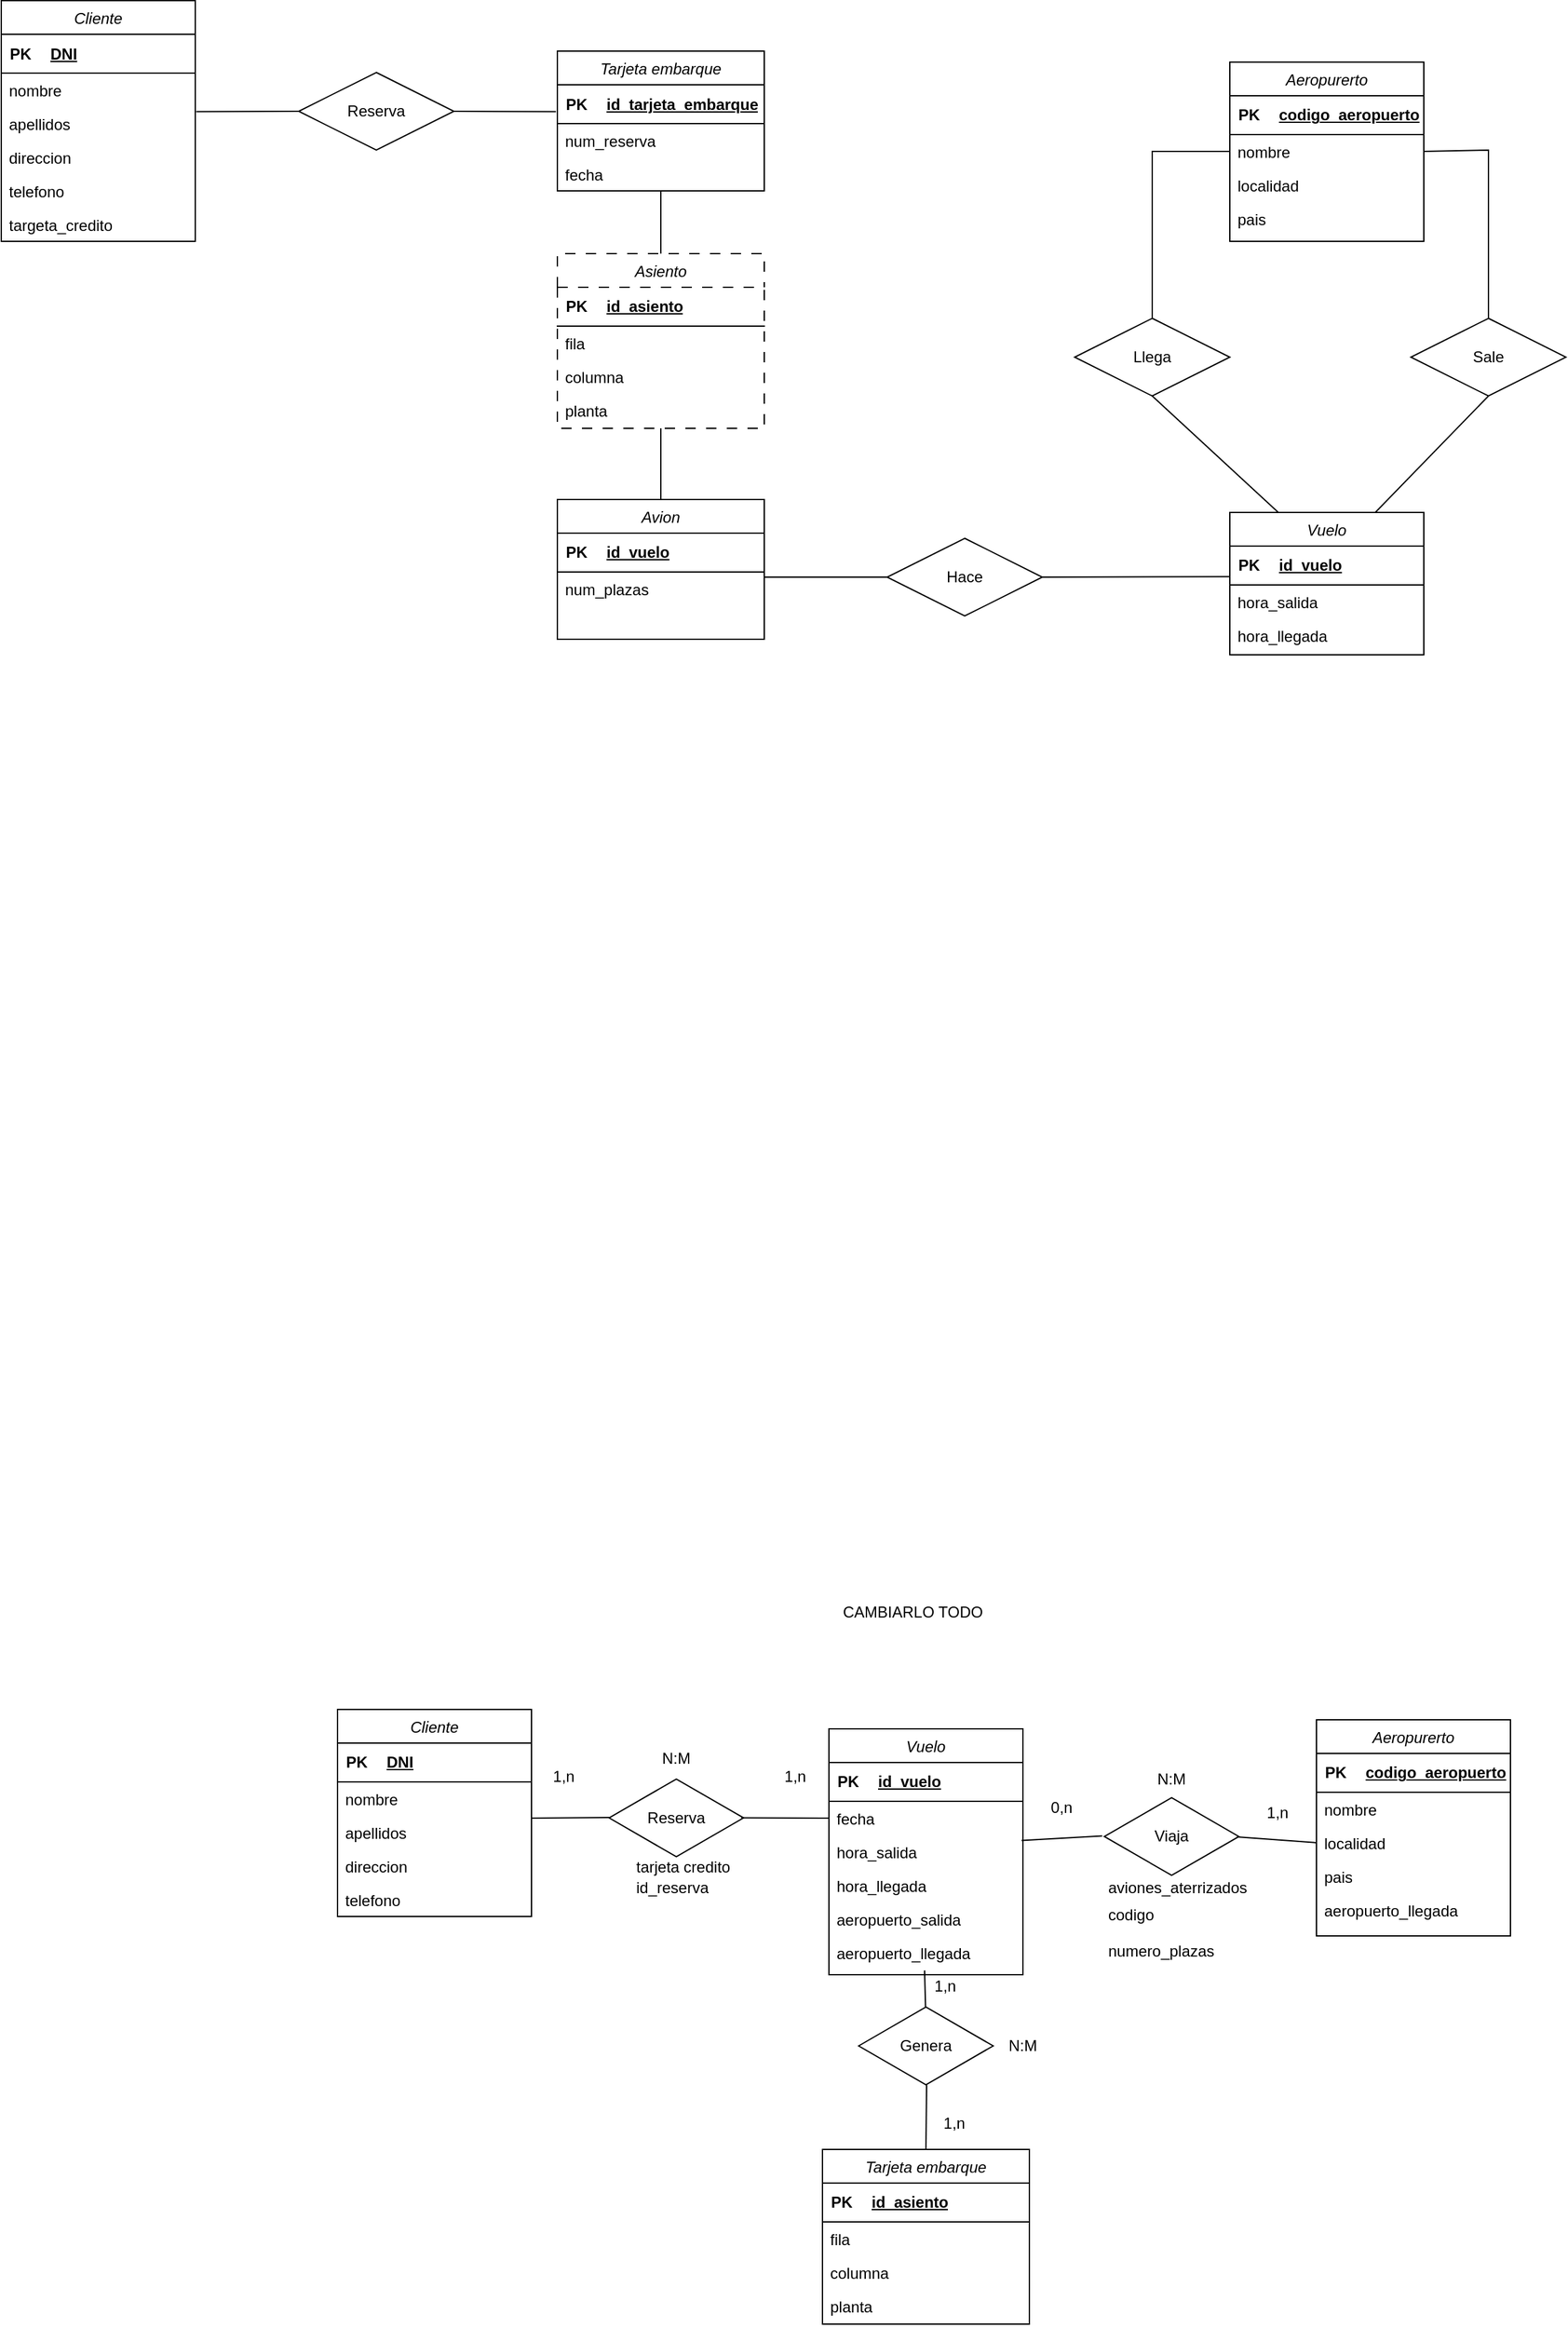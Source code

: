 <mxfile version="22.0.4" type="github">
  <diagram id="C5RBs43oDa-KdzZeNtuy" name="Page-1">
    <mxGraphModel dx="2486" dy="3258" grid="1" gridSize="10" guides="1" tooltips="1" connect="1" arrows="1" fold="1" page="1" pageScale="1" pageWidth="827" pageHeight="1169" math="0" shadow="0">
      <root>
        <mxCell id="WIyWlLk6GJQsqaUBKTNV-0" />
        <mxCell id="WIyWlLk6GJQsqaUBKTNV-1" parent="WIyWlLk6GJQsqaUBKTNV-0" />
        <mxCell id="zkfFHV4jXpPFQw0GAbJ--0" value="Vuelo" style="swimlane;fontStyle=2;align=center;verticalAlign=top;childLayout=stackLayout;horizontal=1;startSize=26;horizontalStack=0;resizeParent=1;resizeLast=0;collapsible=1;marginBottom=0;rounded=0;shadow=0;strokeWidth=1;" parent="WIyWlLk6GJQsqaUBKTNV-1" vertex="1">
          <mxGeometry x="450" y="130" width="150" height="190" as="geometry">
            <mxRectangle x="230" y="140" width="160" height="26" as="alternateBounds" />
          </mxGeometry>
        </mxCell>
        <mxCell id="YsVu7HpBOP6hkLR7kdbf-8" value="" style="shape=table;startSize=0;container=1;collapsible=1;childLayout=tableLayout;fixedRows=1;rowLines=0;fontStyle=0;align=center;resizeLast=1;strokeColor=none;fillColor=none;collapsible=0;" parent="zkfFHV4jXpPFQw0GAbJ--0" vertex="1">
          <mxGeometry y="26" width="150" height="30" as="geometry" />
        </mxCell>
        <mxCell id="YsVu7HpBOP6hkLR7kdbf-9" value="" style="shape=tableRow;horizontal=0;startSize=0;swimlaneHead=0;swimlaneBody=0;fillColor=none;collapsible=0;dropTarget=0;points=[[0,0.5],[1,0.5]];portConstraint=eastwest;top=0;left=0;right=0;bottom=1;" parent="YsVu7HpBOP6hkLR7kdbf-8" vertex="1">
          <mxGeometry width="150" height="30" as="geometry" />
        </mxCell>
        <mxCell id="YsVu7HpBOP6hkLR7kdbf-10" value="PK" style="shape=partialRectangle;connectable=0;fillColor=none;top=0;left=0;bottom=0;right=0;fontStyle=1;overflow=hidden;whiteSpace=wrap;html=1;" parent="YsVu7HpBOP6hkLR7kdbf-9" vertex="1">
          <mxGeometry width="30" height="30" as="geometry">
            <mxRectangle width="30" height="30" as="alternateBounds" />
          </mxGeometry>
        </mxCell>
        <mxCell id="YsVu7HpBOP6hkLR7kdbf-11" value="id_vuelo" style="shape=partialRectangle;connectable=0;fillColor=none;top=0;left=0;bottom=0;right=0;align=left;spacingLeft=6;fontStyle=5;overflow=hidden;whiteSpace=wrap;html=1;" parent="YsVu7HpBOP6hkLR7kdbf-9" vertex="1">
          <mxGeometry x="30" width="120" height="30" as="geometry">
            <mxRectangle width="120" height="30" as="alternateBounds" />
          </mxGeometry>
        </mxCell>
        <mxCell id="zkfFHV4jXpPFQw0GAbJ--2" value="fecha" style="text;align=left;verticalAlign=top;spacingLeft=4;spacingRight=4;overflow=hidden;rotatable=0;points=[[0,0.5],[1,0.5]];portConstraint=eastwest;rounded=0;shadow=0;html=0;" parent="zkfFHV4jXpPFQw0GAbJ--0" vertex="1">
          <mxGeometry y="56" width="150" height="26" as="geometry" />
        </mxCell>
        <mxCell id="zkfFHV4jXpPFQw0GAbJ--3" value="hora_salida" style="text;align=left;verticalAlign=top;spacingLeft=4;spacingRight=4;overflow=hidden;rotatable=0;points=[[0,0.5],[1,0.5]];portConstraint=eastwest;rounded=0;shadow=0;html=0;" parent="zkfFHV4jXpPFQw0GAbJ--0" vertex="1">
          <mxGeometry y="82" width="150" height="26" as="geometry" />
        </mxCell>
        <mxCell id="EzvUGjrrQBkVYkl8ZG3M-45" value="hora_llegada" style="text;align=left;verticalAlign=top;spacingLeft=4;spacingRight=4;overflow=hidden;rotatable=0;points=[[0,0.5],[1,0.5]];portConstraint=eastwest;" parent="zkfFHV4jXpPFQw0GAbJ--0" vertex="1">
          <mxGeometry y="108" width="150" height="26" as="geometry" />
        </mxCell>
        <mxCell id="EzvUGjrrQBkVYkl8ZG3M-46" value="aeropuerto_salida" style="text;align=left;verticalAlign=top;spacingLeft=4;spacingRight=4;overflow=hidden;rotatable=0;points=[[0,0.5],[1,0.5]];portConstraint=eastwest;" parent="zkfFHV4jXpPFQw0GAbJ--0" vertex="1">
          <mxGeometry y="134" width="150" height="26" as="geometry" />
        </mxCell>
        <mxCell id="zkfFHV4jXpPFQw0GAbJ--1" value="aeropuerto_llegada" style="text;align=left;verticalAlign=top;spacingLeft=4;spacingRight=4;overflow=hidden;rotatable=0;points=[[0,0.5],[1,0.5]];portConstraint=eastwest;" parent="zkfFHV4jXpPFQw0GAbJ--0" vertex="1">
          <mxGeometry y="160" width="150" height="26" as="geometry" />
        </mxCell>
        <mxCell id="EzvUGjrrQBkVYkl8ZG3M-3" value="Cliente" style="swimlane;fontStyle=2;align=center;verticalAlign=top;childLayout=stackLayout;horizontal=1;startSize=26;horizontalStack=0;resizeParent=1;resizeLast=0;collapsible=1;marginBottom=0;rounded=0;shadow=0;strokeWidth=1;" parent="WIyWlLk6GJQsqaUBKTNV-1" vertex="1">
          <mxGeometry x="70" y="115" width="150" height="160" as="geometry">
            <mxRectangle x="230" y="140" width="160" height="26" as="alternateBounds" />
          </mxGeometry>
        </mxCell>
        <mxCell id="YsVu7HpBOP6hkLR7kdbf-0" value="" style="shape=table;startSize=0;container=1;collapsible=1;childLayout=tableLayout;fixedRows=1;rowLines=0;fontStyle=0;align=center;resizeLast=1;strokeColor=none;fillColor=none;collapsible=0;" parent="EzvUGjrrQBkVYkl8ZG3M-3" vertex="1">
          <mxGeometry y="26" width="150" height="30" as="geometry" />
        </mxCell>
        <mxCell id="YsVu7HpBOP6hkLR7kdbf-1" value="" style="shape=tableRow;horizontal=0;startSize=0;swimlaneHead=0;swimlaneBody=0;fillColor=none;collapsible=0;dropTarget=0;points=[[0,0.5],[1,0.5]];portConstraint=eastwest;top=0;left=0;right=0;bottom=1;" parent="YsVu7HpBOP6hkLR7kdbf-0" vertex="1">
          <mxGeometry width="150" height="30" as="geometry" />
        </mxCell>
        <mxCell id="YsVu7HpBOP6hkLR7kdbf-2" value="PK" style="shape=partialRectangle;connectable=0;fillColor=none;top=0;left=0;bottom=0;right=0;fontStyle=1;overflow=hidden;whiteSpace=wrap;html=1;" parent="YsVu7HpBOP6hkLR7kdbf-1" vertex="1">
          <mxGeometry width="30" height="30" as="geometry">
            <mxRectangle width="30" height="30" as="alternateBounds" />
          </mxGeometry>
        </mxCell>
        <mxCell id="YsVu7HpBOP6hkLR7kdbf-3" value="DNI" style="shape=partialRectangle;connectable=0;fillColor=none;top=0;left=0;bottom=0;right=0;align=left;spacingLeft=6;fontStyle=5;overflow=hidden;whiteSpace=wrap;html=1;" parent="YsVu7HpBOP6hkLR7kdbf-1" vertex="1">
          <mxGeometry x="30" width="120" height="30" as="geometry">
            <mxRectangle width="120" height="30" as="alternateBounds" />
          </mxGeometry>
        </mxCell>
        <mxCell id="EzvUGjrrQBkVYkl8ZG3M-5" value="nombre" style="text;align=left;verticalAlign=top;spacingLeft=4;spacingRight=4;overflow=hidden;rotatable=0;points=[[0,0.5],[1,0.5]];portConstraint=eastwest;rounded=0;shadow=0;html=0;" parent="EzvUGjrrQBkVYkl8ZG3M-3" vertex="1">
          <mxGeometry y="56" width="150" height="26" as="geometry" />
        </mxCell>
        <mxCell id="EzvUGjrrQBkVYkl8ZG3M-41" value="apellidos" style="text;align=left;verticalAlign=top;spacingLeft=4;spacingRight=4;overflow=hidden;rotatable=0;points=[[0,0.5],[1,0.5]];portConstraint=eastwest;rounded=0;shadow=0;html=0;" parent="EzvUGjrrQBkVYkl8ZG3M-3" vertex="1">
          <mxGeometry y="82" width="150" height="26" as="geometry" />
        </mxCell>
        <mxCell id="EzvUGjrrQBkVYkl8ZG3M-42" value="direccion" style="text;align=left;verticalAlign=top;spacingLeft=4;spacingRight=4;overflow=hidden;rotatable=0;points=[[0,0.5],[1,0.5]];portConstraint=eastwest;rounded=0;shadow=0;html=0;" parent="EzvUGjrrQBkVYkl8ZG3M-3" vertex="1">
          <mxGeometry y="108" width="150" height="26" as="geometry" />
        </mxCell>
        <mxCell id="EzvUGjrrQBkVYkl8ZG3M-6" value="telefono" style="text;align=left;verticalAlign=top;spacingLeft=4;spacingRight=4;overflow=hidden;rotatable=0;points=[[0,0.5],[1,0.5]];portConstraint=eastwest;rounded=0;shadow=0;html=0;" parent="EzvUGjrrQBkVYkl8ZG3M-3" vertex="1">
          <mxGeometry y="134" width="150" height="26" as="geometry" />
        </mxCell>
        <mxCell id="EzvUGjrrQBkVYkl8ZG3M-8" value="Tarjeta embarque" style="swimlane;fontStyle=2;align=center;verticalAlign=top;childLayout=stackLayout;horizontal=1;startSize=26;horizontalStack=0;resizeParent=1;resizeLast=0;collapsible=1;marginBottom=0;rounded=0;shadow=0;strokeWidth=1;" parent="WIyWlLk6GJQsqaUBKTNV-1" vertex="1">
          <mxGeometry x="445" y="455" width="160" height="135" as="geometry">
            <mxRectangle x="230" y="140" width="160" height="26" as="alternateBounds" />
          </mxGeometry>
        </mxCell>
        <mxCell id="YsVu7HpBOP6hkLR7kdbf-4" value="" style="shape=table;startSize=0;container=1;collapsible=1;childLayout=tableLayout;fixedRows=1;rowLines=0;fontStyle=0;align=center;resizeLast=1;strokeColor=none;fillColor=none;collapsible=0;" parent="EzvUGjrrQBkVYkl8ZG3M-8" vertex="1">
          <mxGeometry y="26" width="160" height="30" as="geometry" />
        </mxCell>
        <mxCell id="YsVu7HpBOP6hkLR7kdbf-5" value="" style="shape=tableRow;horizontal=0;startSize=0;swimlaneHead=0;swimlaneBody=0;fillColor=none;collapsible=0;dropTarget=0;points=[[0,0.5],[1,0.5]];portConstraint=eastwest;top=0;left=0;right=0;bottom=1;" parent="YsVu7HpBOP6hkLR7kdbf-4" vertex="1">
          <mxGeometry width="160" height="30" as="geometry" />
        </mxCell>
        <mxCell id="YsVu7HpBOP6hkLR7kdbf-6" value="PK" style="shape=partialRectangle;connectable=0;fillColor=none;top=0;left=0;bottom=0;right=0;fontStyle=1;overflow=hidden;whiteSpace=wrap;html=1;" parent="YsVu7HpBOP6hkLR7kdbf-5" vertex="1">
          <mxGeometry width="30" height="30" as="geometry">
            <mxRectangle width="30" height="30" as="alternateBounds" />
          </mxGeometry>
        </mxCell>
        <mxCell id="YsVu7HpBOP6hkLR7kdbf-7" value="id_asiento" style="shape=partialRectangle;connectable=0;fillColor=none;top=0;left=0;bottom=0;right=0;align=left;spacingLeft=6;fontStyle=5;overflow=hidden;whiteSpace=wrap;html=1;" parent="YsVu7HpBOP6hkLR7kdbf-5" vertex="1">
          <mxGeometry x="30" width="130" height="30" as="geometry">
            <mxRectangle width="130" height="30" as="alternateBounds" />
          </mxGeometry>
        </mxCell>
        <mxCell id="EzvUGjrrQBkVYkl8ZG3M-10" value="fila" style="text;align=left;verticalAlign=top;spacingLeft=4;spacingRight=4;overflow=hidden;rotatable=0;points=[[0,0.5],[1,0.5]];portConstraint=eastwest;rounded=0;shadow=0;html=0;" parent="EzvUGjrrQBkVYkl8ZG3M-8" vertex="1">
          <mxGeometry y="56" width="160" height="26" as="geometry" />
        </mxCell>
        <mxCell id="EzvUGjrrQBkVYkl8ZG3M-38" value="columna" style="text;align=left;verticalAlign=top;spacingLeft=4;spacingRight=4;overflow=hidden;rotatable=0;points=[[0,0.5],[1,0.5]];portConstraint=eastwest;rounded=0;shadow=0;html=0;" parent="EzvUGjrrQBkVYkl8ZG3M-8" vertex="1">
          <mxGeometry y="82" width="160" height="26" as="geometry" />
        </mxCell>
        <mxCell id="EzvUGjrrQBkVYkl8ZG3M-39" value="planta" style="text;align=left;verticalAlign=top;spacingLeft=4;spacingRight=4;overflow=hidden;rotatable=0;points=[[0,0.5],[1,0.5]];portConstraint=eastwest;rounded=0;shadow=0;html=0;" parent="EzvUGjrrQBkVYkl8ZG3M-8" vertex="1">
          <mxGeometry y="108" width="160" height="26" as="geometry" />
        </mxCell>
        <mxCell id="EzvUGjrrQBkVYkl8ZG3M-19" value="" style="html=1;whiteSpace=wrap;aspect=fixed;shape=isoRectangle;" parent="WIyWlLk6GJQsqaUBKTNV-1" vertex="1">
          <mxGeometry x="280" y="167.6" width="104" height="62.4" as="geometry" />
        </mxCell>
        <mxCell id="EzvUGjrrQBkVYkl8ZG3M-20" value="Reserva" style="text;html=1;strokeColor=none;fillColor=none;align=center;verticalAlign=middle;whiteSpace=wrap;rounded=0;" parent="WIyWlLk6GJQsqaUBKTNV-1" vertex="1">
          <mxGeometry x="308" y="190.7" width="48" height="16.2" as="geometry" />
        </mxCell>
        <mxCell id="EzvUGjrrQBkVYkl8ZG3M-22" value="" style="endArrow=none;html=1;rounded=0;entryX=1;entryY=0.5;entryDx=0;entryDy=0;exitX=0.007;exitY=0.496;exitDx=0;exitDy=0;exitPerimeter=0;" parent="WIyWlLk6GJQsqaUBKTNV-1" source="EzvUGjrrQBkVYkl8ZG3M-19" edge="1">
          <mxGeometry width="50" height="50" relative="1" as="geometry">
            <mxPoint x="250" y="260" as="sourcePoint" />
            <mxPoint x="220" y="199" as="targetPoint" />
          </mxGeometry>
        </mxCell>
        <mxCell id="EzvUGjrrQBkVYkl8ZG3M-23" value="" style="endArrow=none;html=1;rounded=0;entryX=0;entryY=0.5;entryDx=0;entryDy=0;exitX=0.983;exitY=0.499;exitDx=0;exitDy=0;exitPerimeter=0;" parent="WIyWlLk6GJQsqaUBKTNV-1" source="EzvUGjrrQBkVYkl8ZG3M-19" edge="1">
          <mxGeometry width="50" height="50" relative="1" as="geometry">
            <mxPoint x="301" y="185" as="sourcePoint" />
            <mxPoint x="450" y="199" as="targetPoint" />
          </mxGeometry>
        </mxCell>
        <mxCell id="EzvUGjrrQBkVYkl8ZG3M-24" value="1,n" style="text;html=1;strokeColor=none;fillColor=none;align=center;verticalAlign=middle;whiteSpace=wrap;rounded=0;" parent="WIyWlLk6GJQsqaUBKTNV-1" vertex="1">
          <mxGeometry x="220" y="154" width="50" height="26" as="geometry" />
        </mxCell>
        <mxCell id="EzvUGjrrQBkVYkl8ZG3M-25" value="1,n" style="text;html=1;strokeColor=none;fillColor=none;align=center;verticalAlign=middle;whiteSpace=wrap;rounded=0;" parent="WIyWlLk6GJQsqaUBKTNV-1" vertex="1">
          <mxGeometry x="394" y="152" width="60" height="30" as="geometry" />
        </mxCell>
        <mxCell id="EzvUGjrrQBkVYkl8ZG3M-26" value="N:M" style="text;html=1;strokeColor=none;fillColor=none;align=center;verticalAlign=middle;whiteSpace=wrap;rounded=0;" parent="WIyWlLk6GJQsqaUBKTNV-1" vertex="1">
          <mxGeometry x="302" y="137.6" width="60" height="30" as="geometry" />
        </mxCell>
        <mxCell id="EzvUGjrrQBkVYkl8ZG3M-30" value="" style="html=1;whiteSpace=wrap;aspect=fixed;shape=isoRectangle;" parent="WIyWlLk6GJQsqaUBKTNV-1" vertex="1">
          <mxGeometry x="473" y="343.8" width="104" height="62.4" as="geometry" />
        </mxCell>
        <mxCell id="EzvUGjrrQBkVYkl8ZG3M-31" value="Genera" style="text;html=1;strokeColor=none;fillColor=none;align=center;verticalAlign=middle;whiteSpace=wrap;rounded=0;" parent="WIyWlLk6GJQsqaUBKTNV-1" vertex="1">
          <mxGeometry x="495" y="360" width="60" height="30" as="geometry" />
        </mxCell>
        <mxCell id="EzvUGjrrQBkVYkl8ZG3M-32" value="" style="endArrow=none;html=1;rounded=0;entryX=0.497;entryY=0.016;entryDx=0;entryDy=0;exitX=0.493;exitY=1.026;exitDx=0;exitDy=0;exitPerimeter=0;entryPerimeter=0;" parent="WIyWlLk6GJQsqaUBKTNV-1" source="zkfFHV4jXpPFQw0GAbJ--1" target="EzvUGjrrQBkVYkl8ZG3M-30" edge="1">
          <mxGeometry width="50" height="50" relative="1" as="geometry">
            <mxPoint x="516" y="276" as="sourcePoint" />
            <mxPoint x="445" y="270" as="targetPoint" />
          </mxGeometry>
        </mxCell>
        <mxCell id="EzvUGjrrQBkVYkl8ZG3M-33" value="" style="endArrow=none;html=1;rounded=0;entryX=0.5;entryY=0;entryDx=0;entryDy=0;exitX=0.505;exitY=0.982;exitDx=0;exitDy=0;exitPerimeter=0;" parent="WIyWlLk6GJQsqaUBKTNV-1" source="EzvUGjrrQBkVYkl8ZG3M-30" target="EzvUGjrrQBkVYkl8ZG3M-8" edge="1">
          <mxGeometry width="50" height="50" relative="1" as="geometry">
            <mxPoint x="534" y="271" as="sourcePoint" />
            <mxPoint x="535" y="301" as="targetPoint" />
          </mxGeometry>
        </mxCell>
        <mxCell id="EzvUGjrrQBkVYkl8ZG3M-35" value="1,n" style="text;html=1;strokeColor=none;fillColor=none;align=center;verticalAlign=middle;whiteSpace=wrap;rounded=0;" parent="WIyWlLk6GJQsqaUBKTNV-1" vertex="1">
          <mxGeometry x="517" y="420" width="60" height="30" as="geometry" />
        </mxCell>
        <mxCell id="EzvUGjrrQBkVYkl8ZG3M-36" value="1,n" style="text;html=1;strokeColor=none;fillColor=none;align=center;verticalAlign=middle;whiteSpace=wrap;rounded=0;" parent="WIyWlLk6GJQsqaUBKTNV-1" vertex="1">
          <mxGeometry x="510" y="313.8" width="60" height="30" as="geometry" />
        </mxCell>
        <mxCell id="EzvUGjrrQBkVYkl8ZG3M-37" value="N:M" style="text;html=1;strokeColor=none;fillColor=none;align=center;verticalAlign=middle;whiteSpace=wrap;rounded=0;" parent="WIyWlLk6GJQsqaUBKTNV-1" vertex="1">
          <mxGeometry x="570" y="360" width="60" height="30" as="geometry" />
        </mxCell>
        <mxCell id="EzvUGjrrQBkVYkl8ZG3M-44" value="tarjeta credito" style="text;align=left;verticalAlign=top;spacingLeft=4;spacingRight=4;overflow=hidden;rotatable=0;points=[[0,0.5],[1,0.5]];portConstraint=eastwest;rounded=0;shadow=0;html=0;" parent="WIyWlLk6GJQsqaUBKTNV-1" vertex="1">
          <mxGeometry x="295" y="223" width="150" height="26" as="geometry" />
        </mxCell>
        <mxCell id="EzvUGjrrQBkVYkl8ZG3M-9" value="id_reserva" style="text;align=left;verticalAlign=top;spacingLeft=4;spacingRight=4;overflow=hidden;rotatable=0;points=[[0,0.5],[1,0.5]];portConstraint=eastwest;" parent="WIyWlLk6GJQsqaUBKTNV-1" vertex="1">
          <mxGeometry x="295" y="239.2" width="160" height="26" as="geometry" />
        </mxCell>
        <mxCell id="EzvUGjrrQBkVYkl8ZG3M-48" value="" style="html=1;whiteSpace=wrap;aspect=fixed;shape=isoRectangle;" parent="WIyWlLk6GJQsqaUBKTNV-1" vertex="1">
          <mxGeometry x="663" y="182" width="104" height="62.4" as="geometry" />
        </mxCell>
        <mxCell id="EzvUGjrrQBkVYkl8ZG3M-49" value="Aeropurerto" style="swimlane;fontStyle=2;align=center;verticalAlign=top;childLayout=stackLayout;horizontal=1;startSize=26;horizontalStack=0;resizeParent=1;resizeLast=0;collapsible=1;marginBottom=0;rounded=0;shadow=0;strokeWidth=1;" parent="WIyWlLk6GJQsqaUBKTNV-1" vertex="1">
          <mxGeometry x="827" y="123" width="150" height="167" as="geometry">
            <mxRectangle x="230" y="140" width="160" height="26" as="alternateBounds" />
          </mxGeometry>
        </mxCell>
        <mxCell id="YsVu7HpBOP6hkLR7kdbf-12" value="" style="shape=table;startSize=0;container=1;collapsible=1;childLayout=tableLayout;fixedRows=1;rowLines=0;fontStyle=0;align=center;resizeLast=1;strokeColor=none;fillColor=none;collapsible=0;" parent="EzvUGjrrQBkVYkl8ZG3M-49" vertex="1">
          <mxGeometry y="26" width="150" height="30" as="geometry" />
        </mxCell>
        <mxCell id="YsVu7HpBOP6hkLR7kdbf-13" value="" style="shape=tableRow;horizontal=0;startSize=0;swimlaneHead=0;swimlaneBody=0;fillColor=none;collapsible=0;dropTarget=0;points=[[0,0.5],[1,0.5]];portConstraint=eastwest;top=0;left=0;right=0;bottom=1;" parent="YsVu7HpBOP6hkLR7kdbf-12" vertex="1">
          <mxGeometry width="150" height="30" as="geometry" />
        </mxCell>
        <mxCell id="YsVu7HpBOP6hkLR7kdbf-14" value="PK" style="shape=partialRectangle;connectable=0;fillColor=none;top=0;left=0;bottom=0;right=0;fontStyle=1;overflow=hidden;whiteSpace=wrap;html=1;" parent="YsVu7HpBOP6hkLR7kdbf-13" vertex="1">
          <mxGeometry width="30" height="30" as="geometry">
            <mxRectangle width="30" height="30" as="alternateBounds" />
          </mxGeometry>
        </mxCell>
        <mxCell id="YsVu7HpBOP6hkLR7kdbf-15" value="codigo_aeropuerto" style="shape=partialRectangle;connectable=0;fillColor=none;top=0;left=0;bottom=0;right=0;align=left;spacingLeft=6;fontStyle=5;overflow=hidden;whiteSpace=wrap;html=1;" parent="YsVu7HpBOP6hkLR7kdbf-13" vertex="1">
          <mxGeometry x="30" width="120" height="30" as="geometry">
            <mxRectangle width="120" height="30" as="alternateBounds" />
          </mxGeometry>
        </mxCell>
        <mxCell id="EzvUGjrrQBkVYkl8ZG3M-51" value="nombre" style="text;align=left;verticalAlign=top;spacingLeft=4;spacingRight=4;overflow=hidden;rotatable=0;points=[[0,0.5],[1,0.5]];portConstraint=eastwest;rounded=0;shadow=0;html=0;" parent="EzvUGjrrQBkVYkl8ZG3M-49" vertex="1">
          <mxGeometry y="56" width="150" height="26" as="geometry" />
        </mxCell>
        <mxCell id="EzvUGjrrQBkVYkl8ZG3M-52" value="localidad" style="text;align=left;verticalAlign=top;spacingLeft=4;spacingRight=4;overflow=hidden;rotatable=0;points=[[0,0.5],[1,0.5]];portConstraint=eastwest;rounded=0;shadow=0;html=0;" parent="EzvUGjrrQBkVYkl8ZG3M-49" vertex="1">
          <mxGeometry y="82" width="150" height="26" as="geometry" />
        </mxCell>
        <mxCell id="EzvUGjrrQBkVYkl8ZG3M-53" value="pais" style="text;align=left;verticalAlign=top;spacingLeft=4;spacingRight=4;overflow=hidden;rotatable=0;points=[[0,0.5],[1,0.5]];portConstraint=eastwest;" parent="EzvUGjrrQBkVYkl8ZG3M-49" vertex="1">
          <mxGeometry y="108" width="150" height="26" as="geometry" />
        </mxCell>
        <mxCell id="EzvUGjrrQBkVYkl8ZG3M-55" value="aeropuerto_llegada" style="text;align=left;verticalAlign=top;spacingLeft=4;spacingRight=4;overflow=hidden;rotatable=0;points=[[0,0.5],[1,0.5]];portConstraint=eastwest;" parent="EzvUGjrrQBkVYkl8ZG3M-49" vertex="1">
          <mxGeometry y="134" width="150" height="26" as="geometry" />
        </mxCell>
        <mxCell id="EzvUGjrrQBkVYkl8ZG3M-56" value="Viaja" style="text;html=1;strokeColor=none;fillColor=none;align=center;verticalAlign=middle;whiteSpace=wrap;rounded=0;" parent="WIyWlLk6GJQsqaUBKTNV-1" vertex="1">
          <mxGeometry x="685" y="198.2" width="60" height="30" as="geometry" />
        </mxCell>
        <mxCell id="EzvUGjrrQBkVYkl8ZG3M-57" value="" style="endArrow=none;html=1;rounded=0;entryX=1;entryY=0.5;entryDx=0;entryDy=0;exitX=-0.016;exitY=0.492;exitDx=0;exitDy=0;exitPerimeter=0;" parent="WIyWlLk6GJQsqaUBKTNV-1" source="EzvUGjrrQBkVYkl8ZG3M-48" edge="1">
          <mxGeometry width="50" height="50" relative="1" as="geometry">
            <mxPoint x="670" y="222.2" as="sourcePoint" />
            <mxPoint x="599" y="216.2" as="targetPoint" />
          </mxGeometry>
        </mxCell>
        <mxCell id="EzvUGjrrQBkVYkl8ZG3M-58" value="" style="endArrow=none;html=1;rounded=0;entryX=0;entryY=0.5;entryDx=0;entryDy=0;exitX=0.986;exitY=0.505;exitDx=0;exitDy=0;exitPerimeter=0;" parent="WIyWlLk6GJQsqaUBKTNV-1" source="EzvUGjrrQBkVYkl8ZG3M-48" target="EzvUGjrrQBkVYkl8ZG3M-52" edge="1">
          <mxGeometry width="50" height="50" relative="1" as="geometry">
            <mxPoint x="678" y="218" as="sourcePoint" />
            <mxPoint x="609" y="226.2" as="targetPoint" />
          </mxGeometry>
        </mxCell>
        <mxCell id="EzvUGjrrQBkVYkl8ZG3M-59" value="aviones_aterrizados" style="text;align=left;verticalAlign=top;spacingLeft=4;spacingRight=4;overflow=hidden;rotatable=0;points=[[0,0.5],[1,0.5]];portConstraint=eastwest;" parent="WIyWlLk6GJQsqaUBKTNV-1" vertex="1">
          <mxGeometry x="660" y="239.2" width="150" height="26" as="geometry" />
        </mxCell>
        <mxCell id="EzvUGjrrQBkVYkl8ZG3M-60" value="codigo" style="text;align=left;verticalAlign=top;spacingLeft=4;spacingRight=4;overflow=hidden;rotatable=0;points=[[0,0.5],[1,0.5]];portConstraint=eastwest;" parent="WIyWlLk6GJQsqaUBKTNV-1" vertex="1">
          <mxGeometry x="660" y="260" width="150" height="26" as="geometry" />
        </mxCell>
        <mxCell id="EzvUGjrrQBkVYkl8ZG3M-61" value="numero_plazas" style="text;align=left;verticalAlign=top;spacingLeft=4;spacingRight=4;overflow=hidden;rotatable=0;points=[[0,0.5],[1,0.5]];portConstraint=eastwest;" parent="WIyWlLk6GJQsqaUBKTNV-1" vertex="1">
          <mxGeometry x="660" y="287.8" width="150" height="26" as="geometry" />
        </mxCell>
        <mxCell id="EzvUGjrrQBkVYkl8ZG3M-62" value="0,n" style="text;html=1;strokeColor=none;fillColor=none;align=center;verticalAlign=middle;whiteSpace=wrap;rounded=0;" parent="WIyWlLk6GJQsqaUBKTNV-1" vertex="1">
          <mxGeometry x="600" y="176.2" width="60" height="30" as="geometry" />
        </mxCell>
        <mxCell id="EzvUGjrrQBkVYkl8ZG3M-63" value="1,n" style="text;html=1;strokeColor=none;fillColor=none;align=center;verticalAlign=middle;whiteSpace=wrap;rounded=0;" parent="WIyWlLk6GJQsqaUBKTNV-1" vertex="1">
          <mxGeometry x="767" y="180" width="60" height="30" as="geometry" />
        </mxCell>
        <mxCell id="EzvUGjrrQBkVYkl8ZG3M-64" value="N:M" style="text;html=1;strokeColor=none;fillColor=none;align=center;verticalAlign=middle;whiteSpace=wrap;rounded=0;" parent="WIyWlLk6GJQsqaUBKTNV-1" vertex="1">
          <mxGeometry x="685" y="153.8" width="60" height="30" as="geometry" />
        </mxCell>
        <mxCell id="kstQLZmZtY-DnsbuySSh-2" value="CAMBIARLO TODO" style="text;html=1;strokeColor=none;fillColor=none;align=center;verticalAlign=middle;whiteSpace=wrap;rounded=0;" parent="WIyWlLk6GJQsqaUBKTNV-1" vertex="1">
          <mxGeometry x="250" y="-50" width="530" height="180" as="geometry" />
        </mxCell>
        <mxCell id="PGz181kGc2inq-XdH9TZ-1" value="Vuelo" style="swimlane;fontStyle=2;align=center;verticalAlign=top;childLayout=stackLayout;horizontal=1;startSize=26;horizontalStack=0;resizeParent=1;resizeLast=0;collapsible=1;marginBottom=0;rounded=0;shadow=0;strokeWidth=1;" vertex="1" parent="WIyWlLk6GJQsqaUBKTNV-1">
          <mxGeometry x="760" y="-810" width="150" height="110" as="geometry">
            <mxRectangle x="230" y="140" width="160" height="26" as="alternateBounds" />
          </mxGeometry>
        </mxCell>
        <mxCell id="PGz181kGc2inq-XdH9TZ-2" value="" style="shape=table;startSize=0;container=1;collapsible=1;childLayout=tableLayout;fixedRows=1;rowLines=0;fontStyle=0;align=center;resizeLast=1;strokeColor=none;fillColor=none;collapsible=0;" vertex="1" parent="PGz181kGc2inq-XdH9TZ-1">
          <mxGeometry y="26" width="150" height="30" as="geometry" />
        </mxCell>
        <mxCell id="PGz181kGc2inq-XdH9TZ-3" value="" style="shape=tableRow;horizontal=0;startSize=0;swimlaneHead=0;swimlaneBody=0;fillColor=none;collapsible=0;dropTarget=0;points=[[0,0.5],[1,0.5]];portConstraint=eastwest;top=0;left=0;right=0;bottom=1;" vertex="1" parent="PGz181kGc2inq-XdH9TZ-2">
          <mxGeometry width="150" height="30" as="geometry" />
        </mxCell>
        <mxCell id="PGz181kGc2inq-XdH9TZ-4" value="PK" style="shape=partialRectangle;connectable=0;fillColor=none;top=0;left=0;bottom=0;right=0;fontStyle=1;overflow=hidden;whiteSpace=wrap;html=1;" vertex="1" parent="PGz181kGc2inq-XdH9TZ-3">
          <mxGeometry width="30" height="30" as="geometry">
            <mxRectangle width="30" height="30" as="alternateBounds" />
          </mxGeometry>
        </mxCell>
        <mxCell id="PGz181kGc2inq-XdH9TZ-5" value="id_vuelo" style="shape=partialRectangle;connectable=0;fillColor=none;top=0;left=0;bottom=0;right=0;align=left;spacingLeft=6;fontStyle=5;overflow=hidden;whiteSpace=wrap;html=1;" vertex="1" parent="PGz181kGc2inq-XdH9TZ-3">
          <mxGeometry x="30" width="120" height="30" as="geometry">
            <mxRectangle width="120" height="30" as="alternateBounds" />
          </mxGeometry>
        </mxCell>
        <mxCell id="PGz181kGc2inq-XdH9TZ-7" value="hora_salida" style="text;align=left;verticalAlign=top;spacingLeft=4;spacingRight=4;overflow=hidden;rotatable=0;points=[[0,0.5],[1,0.5]];portConstraint=eastwest;rounded=0;shadow=0;html=0;" vertex="1" parent="PGz181kGc2inq-XdH9TZ-1">
          <mxGeometry y="56" width="150" height="26" as="geometry" />
        </mxCell>
        <mxCell id="PGz181kGc2inq-XdH9TZ-8" value="hora_llegada" style="text;align=left;verticalAlign=top;spacingLeft=4;spacingRight=4;overflow=hidden;rotatable=0;points=[[0,0.5],[1,0.5]];portConstraint=eastwest;" vertex="1" parent="PGz181kGc2inq-XdH9TZ-1">
          <mxGeometry y="82" width="150" height="26" as="geometry" />
        </mxCell>
        <mxCell id="PGz181kGc2inq-XdH9TZ-11" value="Cliente" style="swimlane;fontStyle=2;align=center;verticalAlign=top;childLayout=stackLayout;horizontal=1;startSize=26;horizontalStack=0;resizeParent=1;resizeLast=0;collapsible=1;marginBottom=0;rounded=0;shadow=0;strokeWidth=1;" vertex="1" parent="WIyWlLk6GJQsqaUBKTNV-1">
          <mxGeometry x="-190" y="-1205.5" width="150" height="186" as="geometry">
            <mxRectangle x="230" y="140" width="160" height="26" as="alternateBounds" />
          </mxGeometry>
        </mxCell>
        <mxCell id="PGz181kGc2inq-XdH9TZ-12" value="" style="shape=table;startSize=0;container=1;collapsible=1;childLayout=tableLayout;fixedRows=1;rowLines=0;fontStyle=0;align=center;resizeLast=1;strokeColor=none;fillColor=none;collapsible=0;" vertex="1" parent="PGz181kGc2inq-XdH9TZ-11">
          <mxGeometry y="26" width="150" height="30" as="geometry" />
        </mxCell>
        <mxCell id="PGz181kGc2inq-XdH9TZ-13" value="" style="shape=tableRow;horizontal=0;startSize=0;swimlaneHead=0;swimlaneBody=0;fillColor=none;collapsible=0;dropTarget=0;points=[[0,0.5],[1,0.5]];portConstraint=eastwest;top=0;left=0;right=0;bottom=1;" vertex="1" parent="PGz181kGc2inq-XdH9TZ-12">
          <mxGeometry width="150" height="30" as="geometry" />
        </mxCell>
        <mxCell id="PGz181kGc2inq-XdH9TZ-14" value="PK" style="shape=partialRectangle;connectable=0;fillColor=none;top=0;left=0;bottom=0;right=0;fontStyle=1;overflow=hidden;whiteSpace=wrap;html=1;" vertex="1" parent="PGz181kGc2inq-XdH9TZ-13">
          <mxGeometry width="30" height="30" as="geometry">
            <mxRectangle width="30" height="30" as="alternateBounds" />
          </mxGeometry>
        </mxCell>
        <mxCell id="PGz181kGc2inq-XdH9TZ-15" value="DNI" style="shape=partialRectangle;connectable=0;fillColor=none;top=0;left=0;bottom=0;right=0;align=left;spacingLeft=6;fontStyle=5;overflow=hidden;whiteSpace=wrap;html=1;" vertex="1" parent="PGz181kGc2inq-XdH9TZ-13">
          <mxGeometry x="30" width="120" height="30" as="geometry">
            <mxRectangle width="120" height="30" as="alternateBounds" />
          </mxGeometry>
        </mxCell>
        <mxCell id="PGz181kGc2inq-XdH9TZ-16" value="nombre" style="text;align=left;verticalAlign=top;spacingLeft=4;spacingRight=4;overflow=hidden;rotatable=0;points=[[0,0.5],[1,0.5]];portConstraint=eastwest;rounded=0;shadow=0;html=0;" vertex="1" parent="PGz181kGc2inq-XdH9TZ-11">
          <mxGeometry y="56" width="150" height="26" as="geometry" />
        </mxCell>
        <mxCell id="PGz181kGc2inq-XdH9TZ-17" value="apellidos" style="text;align=left;verticalAlign=top;spacingLeft=4;spacingRight=4;overflow=hidden;rotatable=0;points=[[0,0.5],[1,0.5]];portConstraint=eastwest;rounded=0;shadow=0;html=0;" vertex="1" parent="PGz181kGc2inq-XdH9TZ-11">
          <mxGeometry y="82" width="150" height="26" as="geometry" />
        </mxCell>
        <mxCell id="PGz181kGc2inq-XdH9TZ-18" value="direccion" style="text;align=left;verticalAlign=top;spacingLeft=4;spacingRight=4;overflow=hidden;rotatable=0;points=[[0,0.5],[1,0.5]];portConstraint=eastwest;rounded=0;shadow=0;html=0;" vertex="1" parent="PGz181kGc2inq-XdH9TZ-11">
          <mxGeometry y="108" width="150" height="26" as="geometry" />
        </mxCell>
        <mxCell id="PGz181kGc2inq-XdH9TZ-19" value="telefono" style="text;align=left;verticalAlign=top;spacingLeft=4;spacingRight=4;overflow=hidden;rotatable=0;points=[[0,0.5],[1,0.5]];portConstraint=eastwest;rounded=0;shadow=0;html=0;" vertex="1" parent="PGz181kGc2inq-XdH9TZ-11">
          <mxGeometry y="134" width="150" height="26" as="geometry" />
        </mxCell>
        <mxCell id="PGz181kGc2inq-XdH9TZ-64" value="targeta_credito" style="text;align=left;verticalAlign=top;spacingLeft=4;spacingRight=4;overflow=hidden;rotatable=0;points=[[0,0.5],[1,0.5]];portConstraint=eastwest;rounded=0;shadow=0;html=0;" vertex="1" parent="PGz181kGc2inq-XdH9TZ-11">
          <mxGeometry y="160" width="150" height="26" as="geometry" />
        </mxCell>
        <mxCell id="PGz181kGc2inq-XdH9TZ-20" value="Tarjeta embarque" style="swimlane;fontStyle=2;align=center;verticalAlign=top;childLayout=stackLayout;horizontal=1;startSize=26;horizontalStack=0;resizeParent=1;resizeLast=0;collapsible=1;marginBottom=0;rounded=0;shadow=0;strokeWidth=1;" vertex="1" parent="WIyWlLk6GJQsqaUBKTNV-1">
          <mxGeometry x="240" y="-1166.5" width="160" height="108" as="geometry">
            <mxRectangle x="230" y="140" width="160" height="26" as="alternateBounds" />
          </mxGeometry>
        </mxCell>
        <mxCell id="PGz181kGc2inq-XdH9TZ-21" value="" style="shape=table;startSize=0;container=1;collapsible=1;childLayout=tableLayout;fixedRows=1;rowLines=0;fontStyle=0;align=center;resizeLast=1;strokeColor=none;fillColor=none;collapsible=0;" vertex="1" parent="PGz181kGc2inq-XdH9TZ-20">
          <mxGeometry y="26" width="160" height="30" as="geometry" />
        </mxCell>
        <mxCell id="PGz181kGc2inq-XdH9TZ-22" value="" style="shape=tableRow;horizontal=0;startSize=0;swimlaneHead=0;swimlaneBody=0;fillColor=none;collapsible=0;dropTarget=0;points=[[0,0.5],[1,0.5]];portConstraint=eastwest;top=0;left=0;right=0;bottom=1;" vertex="1" parent="PGz181kGc2inq-XdH9TZ-21">
          <mxGeometry width="160" height="30" as="geometry" />
        </mxCell>
        <mxCell id="PGz181kGc2inq-XdH9TZ-23" value="PK" style="shape=partialRectangle;connectable=0;fillColor=none;top=0;left=0;bottom=0;right=0;fontStyle=1;overflow=hidden;whiteSpace=wrap;html=1;" vertex="1" parent="PGz181kGc2inq-XdH9TZ-22">
          <mxGeometry width="30" height="30" as="geometry">
            <mxRectangle width="30" height="30" as="alternateBounds" />
          </mxGeometry>
        </mxCell>
        <mxCell id="PGz181kGc2inq-XdH9TZ-24" value="id_tarjeta_embarque" style="shape=partialRectangle;connectable=0;fillColor=none;top=0;left=0;bottom=0;right=0;align=left;spacingLeft=6;fontStyle=5;overflow=hidden;whiteSpace=wrap;html=1;" vertex="1" parent="PGz181kGc2inq-XdH9TZ-22">
          <mxGeometry x="30" width="130" height="30" as="geometry">
            <mxRectangle width="130" height="30" as="alternateBounds" />
          </mxGeometry>
        </mxCell>
        <mxCell id="PGz181kGc2inq-XdH9TZ-25" value="num_reserva" style="text;align=left;verticalAlign=top;spacingLeft=4;spacingRight=4;overflow=hidden;rotatable=0;points=[[0,0.5],[1,0.5]];portConstraint=eastwest;rounded=0;shadow=0;html=0;" vertex="1" parent="PGz181kGc2inq-XdH9TZ-20">
          <mxGeometry y="56" width="160" height="26" as="geometry" />
        </mxCell>
        <mxCell id="PGz181kGc2inq-XdH9TZ-26" value="fecha" style="text;align=left;verticalAlign=top;spacingLeft=4;spacingRight=4;overflow=hidden;rotatable=0;points=[[0,0.5],[1,0.5]];portConstraint=eastwest;rounded=0;shadow=0;html=0;" vertex="1" parent="PGz181kGc2inq-XdH9TZ-20">
          <mxGeometry y="82" width="160" height="26" as="geometry" />
        </mxCell>
        <mxCell id="PGz181kGc2inq-XdH9TZ-45" value="Aeropurerto" style="swimlane;fontStyle=2;align=center;verticalAlign=top;childLayout=stackLayout;horizontal=1;startSize=26;horizontalStack=0;resizeParent=1;resizeLast=0;collapsible=1;marginBottom=0;rounded=0;shadow=0;strokeWidth=1;" vertex="1" parent="WIyWlLk6GJQsqaUBKTNV-1">
          <mxGeometry x="760" y="-1158" width="150" height="138.5" as="geometry">
            <mxRectangle x="230" y="140" width="160" height="26" as="alternateBounds" />
          </mxGeometry>
        </mxCell>
        <mxCell id="PGz181kGc2inq-XdH9TZ-46" value="" style="shape=table;startSize=0;container=1;collapsible=1;childLayout=tableLayout;fixedRows=1;rowLines=0;fontStyle=0;align=center;resizeLast=1;strokeColor=none;fillColor=none;collapsible=0;" vertex="1" parent="PGz181kGc2inq-XdH9TZ-45">
          <mxGeometry y="26" width="150" height="30" as="geometry" />
        </mxCell>
        <mxCell id="PGz181kGc2inq-XdH9TZ-47" value="" style="shape=tableRow;horizontal=0;startSize=0;swimlaneHead=0;swimlaneBody=0;fillColor=none;collapsible=0;dropTarget=0;points=[[0,0.5],[1,0.5]];portConstraint=eastwest;top=0;left=0;right=0;bottom=1;" vertex="1" parent="PGz181kGc2inq-XdH9TZ-46">
          <mxGeometry width="150" height="30" as="geometry" />
        </mxCell>
        <mxCell id="PGz181kGc2inq-XdH9TZ-48" value="PK" style="shape=partialRectangle;connectable=0;fillColor=none;top=0;left=0;bottom=0;right=0;fontStyle=1;overflow=hidden;whiteSpace=wrap;html=1;" vertex="1" parent="PGz181kGc2inq-XdH9TZ-47">
          <mxGeometry width="30" height="30" as="geometry">
            <mxRectangle width="30" height="30" as="alternateBounds" />
          </mxGeometry>
        </mxCell>
        <mxCell id="PGz181kGc2inq-XdH9TZ-49" value="codigo_aeropuerto" style="shape=partialRectangle;connectable=0;fillColor=none;top=0;left=0;bottom=0;right=0;align=left;spacingLeft=6;fontStyle=5;overflow=hidden;whiteSpace=wrap;html=1;" vertex="1" parent="PGz181kGc2inq-XdH9TZ-47">
          <mxGeometry x="30" width="120" height="30" as="geometry">
            <mxRectangle width="120" height="30" as="alternateBounds" />
          </mxGeometry>
        </mxCell>
        <mxCell id="PGz181kGc2inq-XdH9TZ-50" value="nombre" style="text;align=left;verticalAlign=top;spacingLeft=4;spacingRight=4;overflow=hidden;rotatable=0;points=[[0,0.5],[1,0.5]];portConstraint=eastwest;rounded=0;shadow=0;html=0;" vertex="1" parent="PGz181kGc2inq-XdH9TZ-45">
          <mxGeometry y="56" width="150" height="26" as="geometry" />
        </mxCell>
        <mxCell id="PGz181kGc2inq-XdH9TZ-51" value="localidad" style="text;align=left;verticalAlign=top;spacingLeft=4;spacingRight=4;overflow=hidden;rotatable=0;points=[[0,0.5],[1,0.5]];portConstraint=eastwest;rounded=0;shadow=0;html=0;" vertex="1" parent="PGz181kGc2inq-XdH9TZ-45">
          <mxGeometry y="82" width="150" height="26" as="geometry" />
        </mxCell>
        <mxCell id="PGz181kGc2inq-XdH9TZ-52" value="pais" style="text;align=left;verticalAlign=top;spacingLeft=4;spacingRight=4;overflow=hidden;rotatable=0;points=[[0,0.5],[1,0.5]];portConstraint=eastwest;" vertex="1" parent="PGz181kGc2inq-XdH9TZ-45">
          <mxGeometry y="108" width="150" height="26" as="geometry" />
        </mxCell>
        <mxCell id="PGz181kGc2inq-XdH9TZ-66" value="Asiento" style="swimlane;fontStyle=2;align=center;verticalAlign=top;childLayout=stackLayout;horizontal=1;startSize=26;horizontalStack=0;resizeParent=1;resizeLast=0;collapsible=1;marginBottom=0;rounded=0;shadow=0;strokeWidth=1;dashed=1;dashPattern=8 8;" vertex="1" parent="WIyWlLk6GJQsqaUBKTNV-1">
          <mxGeometry x="240" y="-1010" width="160" height="135" as="geometry">
            <mxRectangle x="230" y="140" width="160" height="26" as="alternateBounds" />
          </mxGeometry>
        </mxCell>
        <mxCell id="PGz181kGc2inq-XdH9TZ-67" value="" style="shape=table;startSize=0;container=1;collapsible=1;childLayout=tableLayout;fixedRows=1;rowLines=0;fontStyle=0;align=center;resizeLast=1;strokeColor=none;fillColor=none;collapsible=0;" vertex="1" parent="PGz181kGc2inq-XdH9TZ-66">
          <mxGeometry y="26" width="160" height="30" as="geometry" />
        </mxCell>
        <mxCell id="PGz181kGc2inq-XdH9TZ-68" value="" style="shape=tableRow;horizontal=0;startSize=0;swimlaneHead=0;swimlaneBody=0;fillColor=none;collapsible=0;dropTarget=0;points=[[0,0.5],[1,0.5]];portConstraint=eastwest;top=0;left=0;right=0;bottom=1;" vertex="1" parent="PGz181kGc2inq-XdH9TZ-67">
          <mxGeometry width="160" height="30" as="geometry" />
        </mxCell>
        <mxCell id="PGz181kGc2inq-XdH9TZ-69" value="PK" style="shape=partialRectangle;connectable=0;fillColor=none;top=0;left=0;bottom=0;right=0;fontStyle=1;overflow=hidden;whiteSpace=wrap;html=1;" vertex="1" parent="PGz181kGc2inq-XdH9TZ-68">
          <mxGeometry width="30" height="30" as="geometry">
            <mxRectangle width="30" height="30" as="alternateBounds" />
          </mxGeometry>
        </mxCell>
        <mxCell id="PGz181kGc2inq-XdH9TZ-70" value="id_asiento" style="shape=partialRectangle;connectable=0;fillColor=none;top=0;left=0;bottom=0;right=0;align=left;spacingLeft=6;fontStyle=5;overflow=hidden;whiteSpace=wrap;html=1;" vertex="1" parent="PGz181kGc2inq-XdH9TZ-68">
          <mxGeometry x="30" width="130" height="30" as="geometry">
            <mxRectangle width="130" height="30" as="alternateBounds" />
          </mxGeometry>
        </mxCell>
        <mxCell id="PGz181kGc2inq-XdH9TZ-71" value="fila" style="text;align=left;verticalAlign=top;spacingLeft=4;spacingRight=4;overflow=hidden;rotatable=0;points=[[0,0.5],[1,0.5]];portConstraint=eastwest;rounded=0;shadow=0;html=0;" vertex="1" parent="PGz181kGc2inq-XdH9TZ-66">
          <mxGeometry y="56" width="160" height="26" as="geometry" />
        </mxCell>
        <mxCell id="PGz181kGc2inq-XdH9TZ-72" value="columna" style="text;align=left;verticalAlign=top;spacingLeft=4;spacingRight=4;overflow=hidden;rotatable=0;points=[[0,0.5],[1,0.5]];portConstraint=eastwest;rounded=0;shadow=0;html=0;" vertex="1" parent="PGz181kGc2inq-XdH9TZ-66">
          <mxGeometry y="82" width="160" height="26" as="geometry" />
        </mxCell>
        <mxCell id="PGz181kGc2inq-XdH9TZ-73" value="planta" style="text;align=left;verticalAlign=top;spacingLeft=4;spacingRight=4;overflow=hidden;rotatable=0;points=[[0,0.5],[1,0.5]];portConstraint=eastwest;rounded=0;shadow=0;html=0;" vertex="1" parent="PGz181kGc2inq-XdH9TZ-66">
          <mxGeometry y="108" width="160" height="26" as="geometry" />
        </mxCell>
        <mxCell id="PGz181kGc2inq-XdH9TZ-74" value="Avion" style="swimlane;fontStyle=2;align=center;verticalAlign=top;childLayout=stackLayout;horizontal=1;startSize=26;horizontalStack=0;resizeParent=1;resizeLast=0;collapsible=1;marginBottom=0;rounded=0;shadow=0;strokeWidth=1;" vertex="1" parent="WIyWlLk6GJQsqaUBKTNV-1">
          <mxGeometry x="240" y="-820" width="160" height="108" as="geometry">
            <mxRectangle x="230" y="140" width="160" height="26" as="alternateBounds" />
          </mxGeometry>
        </mxCell>
        <mxCell id="PGz181kGc2inq-XdH9TZ-75" value="" style="shape=table;startSize=0;container=1;collapsible=1;childLayout=tableLayout;fixedRows=1;rowLines=0;fontStyle=0;align=center;resizeLast=1;strokeColor=none;fillColor=none;collapsible=0;" vertex="1" parent="PGz181kGc2inq-XdH9TZ-74">
          <mxGeometry y="26" width="160" height="30" as="geometry" />
        </mxCell>
        <mxCell id="PGz181kGc2inq-XdH9TZ-76" value="" style="shape=tableRow;horizontal=0;startSize=0;swimlaneHead=0;swimlaneBody=0;fillColor=none;collapsible=0;dropTarget=0;points=[[0,0.5],[1,0.5]];portConstraint=eastwest;top=0;left=0;right=0;bottom=1;" vertex="1" parent="PGz181kGc2inq-XdH9TZ-75">
          <mxGeometry width="160" height="30" as="geometry" />
        </mxCell>
        <mxCell id="PGz181kGc2inq-XdH9TZ-77" value="PK" style="shape=partialRectangle;connectable=0;fillColor=none;top=0;left=0;bottom=0;right=0;fontStyle=1;overflow=hidden;whiteSpace=wrap;html=1;" vertex="1" parent="PGz181kGc2inq-XdH9TZ-76">
          <mxGeometry width="30" height="30" as="geometry">
            <mxRectangle width="30" height="30" as="alternateBounds" />
          </mxGeometry>
        </mxCell>
        <mxCell id="PGz181kGc2inq-XdH9TZ-78" value="id_vuelo" style="shape=partialRectangle;connectable=0;fillColor=none;top=0;left=0;bottom=0;right=0;align=left;spacingLeft=6;fontStyle=5;overflow=hidden;whiteSpace=wrap;html=1;" vertex="1" parent="PGz181kGc2inq-XdH9TZ-76">
          <mxGeometry x="30" width="130" height="30" as="geometry">
            <mxRectangle width="130" height="30" as="alternateBounds" />
          </mxGeometry>
        </mxCell>
        <mxCell id="PGz181kGc2inq-XdH9TZ-79" value="num_plazas" style="text;align=left;verticalAlign=top;spacingLeft=4;spacingRight=4;overflow=hidden;rotatable=0;points=[[0,0.5],[1,0.5]];portConstraint=eastwest;rounded=0;shadow=0;html=0;" vertex="1" parent="PGz181kGc2inq-XdH9TZ-74">
          <mxGeometry y="56" width="160" height="26" as="geometry" />
        </mxCell>
        <mxCell id="PGz181kGc2inq-XdH9TZ-81" value="Llega" style="shape=rhombus;perimeter=rhombusPerimeter;whiteSpace=wrap;html=1;align=center;" vertex="1" parent="WIyWlLk6GJQsqaUBKTNV-1">
          <mxGeometry x="640" y="-960" width="120" height="60" as="geometry" />
        </mxCell>
        <mxCell id="PGz181kGc2inq-XdH9TZ-82" value="Sale" style="shape=rhombus;perimeter=rhombusPerimeter;whiteSpace=wrap;html=1;align=center;" vertex="1" parent="WIyWlLk6GJQsqaUBKTNV-1">
          <mxGeometry x="900" y="-960" width="120" height="60" as="geometry" />
        </mxCell>
        <mxCell id="PGz181kGc2inq-XdH9TZ-83" value="Hace" style="shape=rhombus;perimeter=rhombusPerimeter;whiteSpace=wrap;html=1;align=center;" vertex="1" parent="WIyWlLk6GJQsqaUBKTNV-1">
          <mxGeometry x="495" y="-790" width="120" height="60" as="geometry" />
        </mxCell>
        <mxCell id="PGz181kGc2inq-XdH9TZ-84" value="Reserva" style="shape=rhombus;perimeter=rhombusPerimeter;whiteSpace=wrap;html=1;align=center;" vertex="1" parent="WIyWlLk6GJQsqaUBKTNV-1">
          <mxGeometry x="40" y="-1150" width="120" height="60" as="geometry" />
        </mxCell>
        <mxCell id="PGz181kGc2inq-XdH9TZ-88" value="" style="endArrow=none;html=1;rounded=0;exitX=1;exitY=0.5;exitDx=0;exitDy=0;entryX=-0.007;entryY=0.69;entryDx=0;entryDy=0;entryPerimeter=0;" edge="1" parent="WIyWlLk6GJQsqaUBKTNV-1" source="PGz181kGc2inq-XdH9TZ-84" target="PGz181kGc2inq-XdH9TZ-22">
          <mxGeometry relative="1" as="geometry">
            <mxPoint x="490" y="-790" as="sourcePoint" />
            <mxPoint x="650" y="-790" as="targetPoint" />
          </mxGeometry>
        </mxCell>
        <mxCell id="PGz181kGc2inq-XdH9TZ-89" value="" style="endArrow=none;html=1;rounded=0;entryX=0;entryY=0.5;entryDx=0;entryDy=0;exitX=1.005;exitY=0.142;exitDx=0;exitDy=0;exitPerimeter=0;" edge="1" parent="WIyWlLk6GJQsqaUBKTNV-1" source="PGz181kGc2inq-XdH9TZ-17" target="PGz181kGc2inq-XdH9TZ-84">
          <mxGeometry relative="1" as="geometry">
            <mxPoint x="-70" y="-950" as="sourcePoint" />
            <mxPoint x="90" y="-950" as="targetPoint" />
          </mxGeometry>
        </mxCell>
        <mxCell id="PGz181kGc2inq-XdH9TZ-90" value="" style="endArrow=none;html=1;rounded=0;exitX=0.5;exitY=1;exitDx=0;exitDy=0;entryX=0.5;entryY=0;entryDx=0;entryDy=0;" edge="1" parent="WIyWlLk6GJQsqaUBKTNV-1" source="PGz181kGc2inq-XdH9TZ-20" target="PGz181kGc2inq-XdH9TZ-66">
          <mxGeometry relative="1" as="geometry">
            <mxPoint x="170" y="-1110" as="sourcePoint" />
            <mxPoint x="249" y="-1110" as="targetPoint" />
          </mxGeometry>
        </mxCell>
        <mxCell id="PGz181kGc2inq-XdH9TZ-91" value="" style="endArrow=none;html=1;rounded=0;exitX=0.5;exitY=1;exitDx=0;exitDy=0;entryX=0.5;entryY=0;entryDx=0;entryDy=0;" edge="1" parent="WIyWlLk6GJQsqaUBKTNV-1" source="PGz181kGc2inq-XdH9TZ-66" target="PGz181kGc2inq-XdH9TZ-74">
          <mxGeometry relative="1" as="geometry">
            <mxPoint x="210" y="-875" as="sourcePoint" />
            <mxPoint x="210" y="-827" as="targetPoint" />
          </mxGeometry>
        </mxCell>
        <mxCell id="PGz181kGc2inq-XdH9TZ-92" value="" style="endArrow=none;html=1;rounded=0;exitX=0;exitY=0.5;exitDx=0;exitDy=0;" edge="1" parent="WIyWlLk6GJQsqaUBKTNV-1" source="PGz181kGc2inq-XdH9TZ-83">
          <mxGeometry relative="1" as="geometry">
            <mxPoint x="330" y="-865" as="sourcePoint" />
            <mxPoint x="400" y="-760" as="targetPoint" />
          </mxGeometry>
        </mxCell>
        <mxCell id="PGz181kGc2inq-XdH9TZ-93" value="" style="endArrow=none;html=1;rounded=0;exitX=1;exitY=0.5;exitDx=0;exitDy=0;entryX=-0.002;entryY=0.787;entryDx=0;entryDy=0;entryPerimeter=0;" edge="1" parent="WIyWlLk6GJQsqaUBKTNV-1" source="PGz181kGc2inq-XdH9TZ-83" target="PGz181kGc2inq-XdH9TZ-3">
          <mxGeometry relative="1" as="geometry">
            <mxPoint x="330" y="-865" as="sourcePoint" />
            <mxPoint x="650" y="-760" as="targetPoint" />
          </mxGeometry>
        </mxCell>
        <mxCell id="PGz181kGc2inq-XdH9TZ-94" value="" style="endArrow=none;html=1;rounded=0;entryX=0.5;entryY=1;entryDx=0;entryDy=0;exitX=0.25;exitY=0;exitDx=0;exitDy=0;" edge="1" parent="WIyWlLk6GJQsqaUBKTNV-1" source="PGz181kGc2inq-XdH9TZ-1" target="PGz181kGc2inq-XdH9TZ-81">
          <mxGeometry relative="1" as="geometry">
            <mxPoint x="680" y="-860" as="sourcePoint" />
            <mxPoint x="840" y="-860" as="targetPoint" />
            <Array as="points" />
          </mxGeometry>
        </mxCell>
        <mxCell id="PGz181kGc2inq-XdH9TZ-95" value="" style="endArrow=none;html=1;rounded=0;exitX=0.5;exitY=1;exitDx=0;exitDy=0;entryX=0.75;entryY=0;entryDx=0;entryDy=0;" edge="1" parent="WIyWlLk6GJQsqaUBKTNV-1" source="PGz181kGc2inq-XdH9TZ-82" target="PGz181kGc2inq-XdH9TZ-1">
          <mxGeometry relative="1" as="geometry">
            <mxPoint x="970" y="-845" as="sourcePoint" />
            <mxPoint x="970" y="-790" as="targetPoint" />
            <Array as="points" />
          </mxGeometry>
        </mxCell>
        <mxCell id="PGz181kGc2inq-XdH9TZ-96" value="" style="endArrow=none;html=1;rounded=0;exitX=0;exitY=0.5;exitDx=0;exitDy=0;entryX=0.5;entryY=0;entryDx=0;entryDy=0;" edge="1" parent="WIyWlLk6GJQsqaUBKTNV-1" source="PGz181kGc2inq-XdH9TZ-50" target="PGz181kGc2inq-XdH9TZ-81">
          <mxGeometry relative="1" as="geometry">
            <mxPoint x="594.5" y="-990" as="sourcePoint" />
            <mxPoint x="499.5" y="-990" as="targetPoint" />
            <Array as="points">
              <mxPoint x="700" y="-1089" />
            </Array>
          </mxGeometry>
        </mxCell>
        <mxCell id="PGz181kGc2inq-XdH9TZ-97" value="" style="endArrow=none;html=1;rounded=0;exitX=0.5;exitY=0;exitDx=0;exitDy=0;entryX=1;entryY=0.5;entryDx=0;entryDy=0;" edge="1" parent="WIyWlLk6GJQsqaUBKTNV-1" source="PGz181kGc2inq-XdH9TZ-82" target="PGz181kGc2inq-XdH9TZ-50">
          <mxGeometry relative="1" as="geometry">
            <mxPoint x="1015" y="-1000" as="sourcePoint" />
            <mxPoint x="920" y="-1000" as="targetPoint" />
            <Array as="points">
              <mxPoint x="960" y="-1090" />
            </Array>
          </mxGeometry>
        </mxCell>
      </root>
    </mxGraphModel>
  </diagram>
</mxfile>

